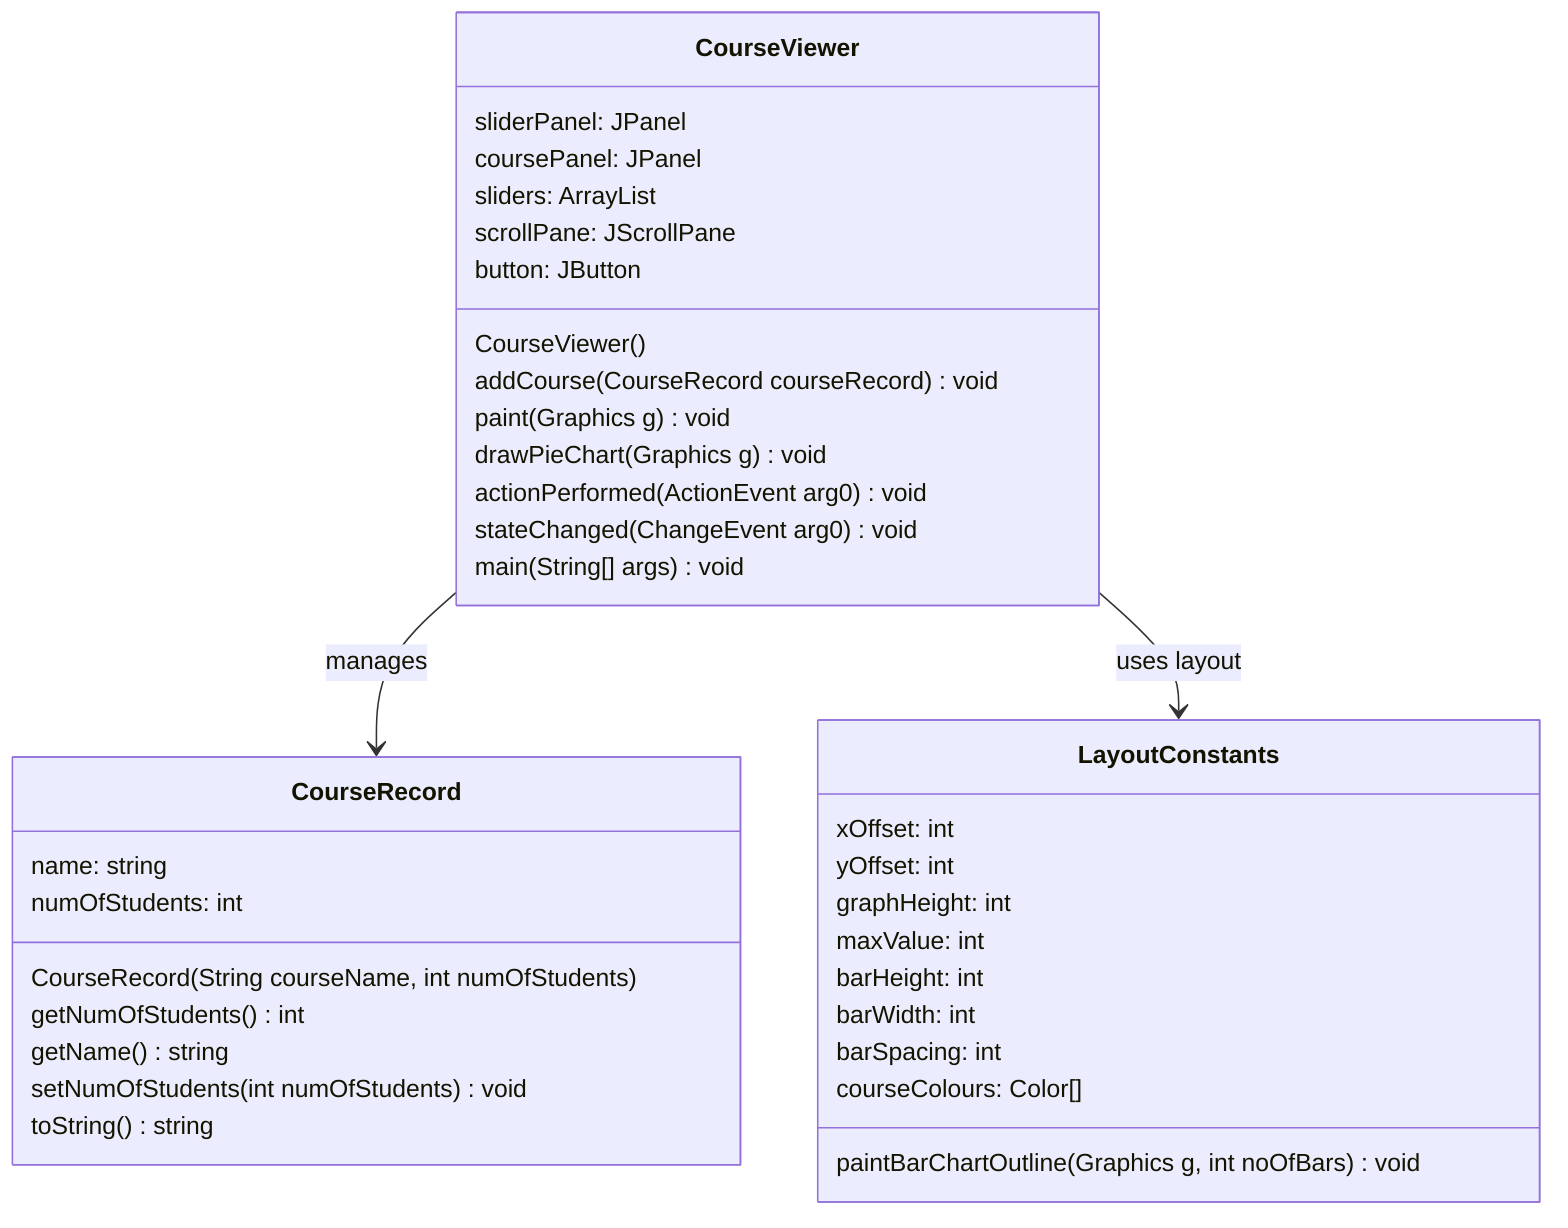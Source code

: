 classDiagram
    class CourseRecord {
        name: string
        numOfStudents: int
        CourseRecord(String courseName, int numOfStudents)
        getNumOfStudents() int
        getName() string
        setNumOfStudents(int numOfStudents) void
        toString() string
    }

    class CourseViewer {
        sliderPanel: JPanel
        coursePanel: JPanel
        sliders: ArrayList
        scrollPane: JScrollPane
        button: JButton
        CourseViewer()
        addCourse(CourseRecord courseRecord) void
        paint(Graphics g) void
        drawPieChart(Graphics g) void
        actionPerformed(ActionEvent arg0) void
        stateChanged(ChangeEvent arg0) void
        main(String[] args) void
    }

    class LayoutConstants {
        xOffset: int
        yOffset: int
        graphHeight: int
        maxValue: int
        barHeight: int
        barWidth: int
        barSpacing: int
        courseColours: Color[]
        paintBarChartOutline(Graphics g, int noOfBars) void
    }

    CourseViewer --> CourseRecord : manages
    CourseViewer --> LayoutConstants : uses layout